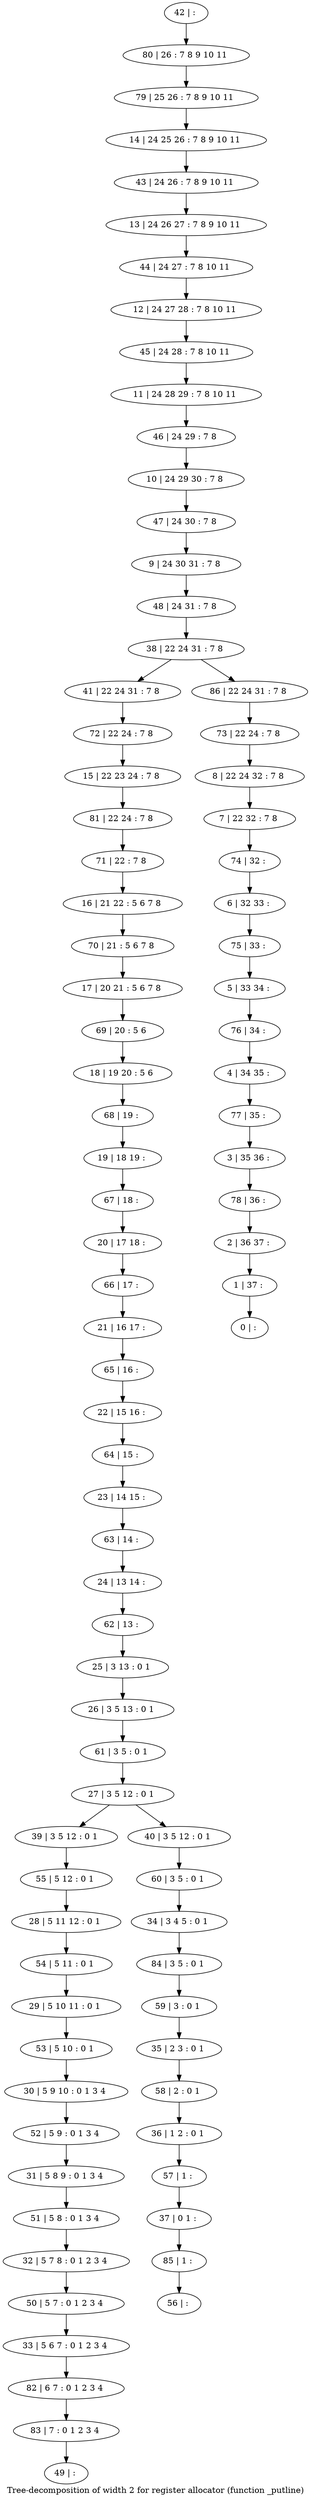 digraph G {
graph [label="Tree-decomposition of width 2 for register allocator (function _putline)"]
0[label="0 | : "];
1[label="1 | 37 : "];
2[label="2 | 36 37 : "];
3[label="3 | 35 36 : "];
4[label="4 | 34 35 : "];
5[label="5 | 33 34 : "];
6[label="6 | 32 33 : "];
7[label="7 | 22 32 : 7 8 "];
8[label="8 | 22 24 32 : 7 8 "];
9[label="9 | 24 30 31 : 7 8 "];
10[label="10 | 24 29 30 : 7 8 "];
11[label="11 | 24 28 29 : 7 8 10 11 "];
12[label="12 | 24 27 28 : 7 8 10 11 "];
13[label="13 | 24 26 27 : 7 8 9 10 11 "];
14[label="14 | 24 25 26 : 7 8 9 10 11 "];
15[label="15 | 22 23 24 : 7 8 "];
16[label="16 | 21 22 : 5 6 7 8 "];
17[label="17 | 20 21 : 5 6 7 8 "];
18[label="18 | 19 20 : 5 6 "];
19[label="19 | 18 19 : "];
20[label="20 | 17 18 : "];
21[label="21 | 16 17 : "];
22[label="22 | 15 16 : "];
23[label="23 | 14 15 : "];
24[label="24 | 13 14 : "];
25[label="25 | 3 13 : 0 1 "];
26[label="26 | 3 5 13 : 0 1 "];
27[label="27 | 3 5 12 : 0 1 "];
28[label="28 | 5 11 12 : 0 1 "];
29[label="29 | 5 10 11 : 0 1 "];
30[label="30 | 5 9 10 : 0 1 3 4 "];
31[label="31 | 5 8 9 : 0 1 3 4 "];
32[label="32 | 5 7 8 : 0 1 2 3 4 "];
33[label="33 | 5 6 7 : 0 1 2 3 4 "];
34[label="34 | 3 4 5 : 0 1 "];
35[label="35 | 2 3 : 0 1 "];
36[label="36 | 1 2 : 0 1 "];
37[label="37 | 0 1 : "];
38[label="38 | 22 24 31 : 7 8 "];
39[label="39 | 3 5 12 : 0 1 "];
40[label="40 | 3 5 12 : 0 1 "];
41[label="41 | 22 24 31 : 7 8 "];
42[label="42 | : "];
43[label="43 | 24 26 : 7 8 9 10 11 "];
44[label="44 | 24 27 : 7 8 10 11 "];
45[label="45 | 24 28 : 7 8 10 11 "];
46[label="46 | 24 29 : 7 8 "];
47[label="47 | 24 30 : 7 8 "];
48[label="48 | 24 31 : 7 8 "];
49[label="49 | : "];
50[label="50 | 5 7 : 0 1 2 3 4 "];
51[label="51 | 5 8 : 0 1 3 4 "];
52[label="52 | 5 9 : 0 1 3 4 "];
53[label="53 | 5 10 : 0 1 "];
54[label="54 | 5 11 : 0 1 "];
55[label="55 | 5 12 : 0 1 "];
56[label="56 | : "];
57[label="57 | 1 : "];
58[label="58 | 2 : 0 1 "];
59[label="59 | 3 : 0 1 "];
60[label="60 | 3 5 : 0 1 "];
61[label="61 | 3 5 : 0 1 "];
62[label="62 | 13 : "];
63[label="63 | 14 : "];
64[label="64 | 15 : "];
65[label="65 | 16 : "];
66[label="66 | 17 : "];
67[label="67 | 18 : "];
68[label="68 | 19 : "];
69[label="69 | 20 : 5 6 "];
70[label="70 | 21 : 5 6 7 8 "];
71[label="71 | 22 : 7 8 "];
72[label="72 | 22 24 : 7 8 "];
73[label="73 | 22 24 : 7 8 "];
74[label="74 | 32 : "];
75[label="75 | 33 : "];
76[label="76 | 34 : "];
77[label="77 | 35 : "];
78[label="78 | 36 : "];
79[label="79 | 25 26 : 7 8 9 10 11 "];
80[label="80 | 26 : 7 8 9 10 11 "];
81[label="81 | 22 24 : 7 8 "];
82[label="82 | 6 7 : 0 1 2 3 4 "];
83[label="83 | 7 : 0 1 2 3 4 "];
84[label="84 | 3 5 : 0 1 "];
85[label="85 | 1 : "];
86[label="86 | 22 24 31 : 7 8 "];
25->26 ;
27->39 ;
27->40 ;
50->33 ;
32->50 ;
51->32 ;
31->51 ;
52->31 ;
30->52 ;
53->30 ;
29->53 ;
54->29 ;
28->54 ;
55->28 ;
39->55 ;
57->37 ;
36->57 ;
58->36 ;
35->58 ;
59->35 ;
60->34 ;
40->60 ;
61->27 ;
26->61 ;
62->25 ;
24->62 ;
63->24 ;
23->63 ;
64->23 ;
22->64 ;
65->22 ;
21->65 ;
66->21 ;
20->66 ;
67->20 ;
19->67 ;
68->19 ;
18->68 ;
69->18 ;
17->69 ;
70->17 ;
16->70 ;
71->16 ;
72->15 ;
41->72 ;
81->71 ;
15->81 ;
33->82 ;
83->49 ;
82->83 ;
84->59 ;
34->84 ;
85->56 ;
37->85 ;
42->80 ;
80->79 ;
79->14 ;
14->43 ;
43->13 ;
13->44 ;
44->12 ;
12->45 ;
45->11 ;
11->46 ;
46->10 ;
10->47 ;
47->9 ;
9->48 ;
48->38 ;
73->8 ;
8->7 ;
7->74 ;
74->6 ;
6->75 ;
75->5 ;
5->76 ;
76->4 ;
4->77 ;
77->3 ;
3->78 ;
78->2 ;
2->1 ;
1->0 ;
86->73 ;
38->41 ;
38->86 ;
}
